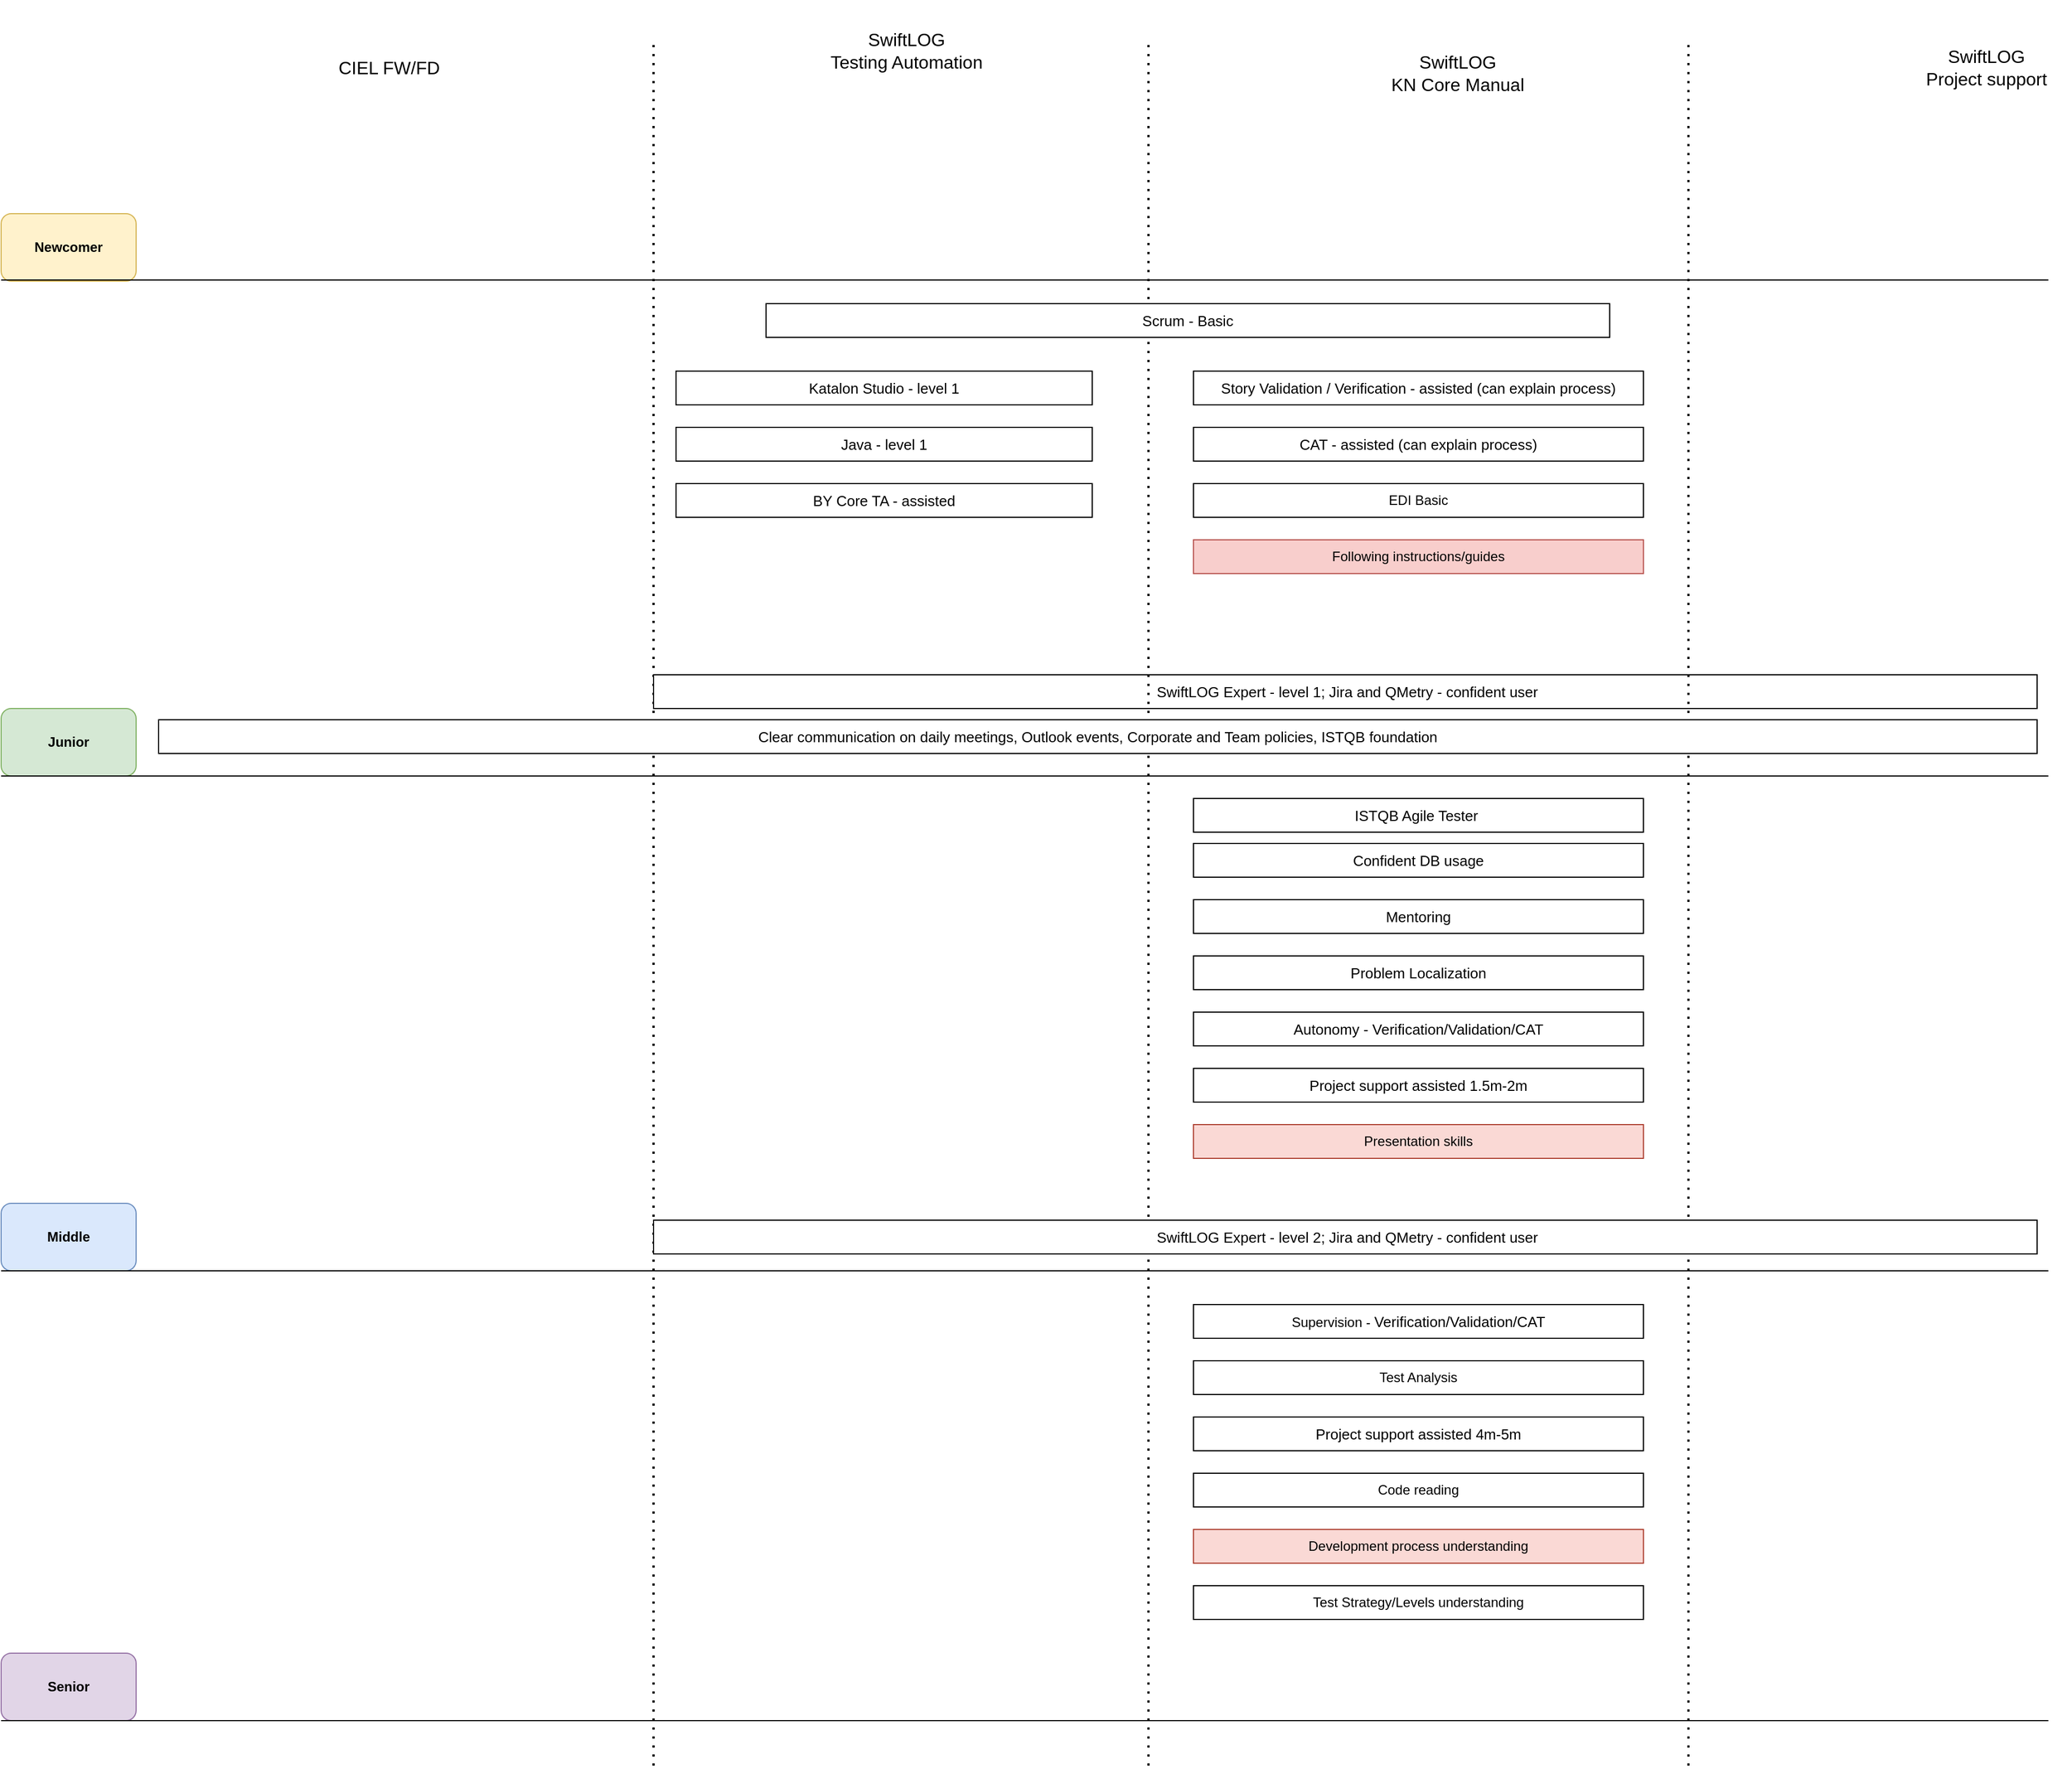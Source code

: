 <mxfile version="14.2.6" type="github">
  <diagram id="ly4MDSIOVdC90xhhTguV" name="Page-1">
    <mxGraphModel dx="2378" dy="1454" grid="1" gridSize="10" guides="1" tooltips="1" connect="1" arrows="1" fold="1" page="1" pageScale="1" pageWidth="1169" pageHeight="827" math="0" shadow="0">
      <root>
        <mxCell id="0" />
        <mxCell id="1" parent="0" />
        <mxCell id="fvxduAXiwiB08SMU0QuC-10" value="Junior" style="rounded=1;whiteSpace=wrap;html=1;fillColor=#d5e8d4;strokeColor=#82b366;fontStyle=1" parent="1" vertex="1">
          <mxGeometry x="-140" y="380" width="120" height="60" as="geometry" />
        </mxCell>
        <mxCell id="fvxduAXiwiB08SMU0QuC-20" value="&lt;div&gt;SwiftLOG&lt;/div&gt;&lt;div&gt;KN Core Manual&lt;br&gt;&lt;/div&gt;" style="text;html=1;strokeColor=none;fillColor=none;align=center;verticalAlign=middle;whiteSpace=wrap;rounded=0;fontSize=16;" parent="1" vertex="1">
          <mxGeometry x="1080" y="-230" width="150" height="90" as="geometry" />
        </mxCell>
        <mxCell id="fvxduAXiwiB08SMU0QuC-21" value="&lt;div&gt;CIEL FW/FD&lt;br&gt;&lt;/div&gt;" style="text;html=1;strokeColor=none;fillColor=none;align=center;verticalAlign=middle;whiteSpace=wrap;rounded=0;fontSize=16;" parent="1" vertex="1">
          <mxGeometry x="120" y="-220" width="170" height="60" as="geometry" />
        </mxCell>
        <mxCell id="fvxduAXiwiB08SMU0QuC-24" value="&lt;div&gt;SwiftLOG&lt;/div&gt;&lt;div&gt;Project support&lt;br&gt;&lt;/div&gt;" style="text;html=1;strokeColor=none;fillColor=none;align=center;verticalAlign=middle;whiteSpace=wrap;rounded=0;fontSize=16;" parent="1" vertex="1">
          <mxGeometry x="1550" y="-235" width="150" height="90" as="geometry" />
        </mxCell>
        <mxCell id="6fR9PWwe6Vml2NNr3BCg-1" value="&lt;div&gt;SwiftLOG&lt;/div&gt;&lt;div&gt;Testing Automation&lt;br&gt;&lt;/div&gt;" style="text;html=1;strokeColor=none;fillColor=none;align=center;verticalAlign=middle;whiteSpace=wrap;rounded=0;fontSize=16;" parent="1" vertex="1">
          <mxGeometry x="590" y="-250" width="150" height="90" as="geometry" />
        </mxCell>
        <mxCell id="6fR9PWwe6Vml2NNr3BCg-2" value="" style="endArrow=none;html=1;exitX=0;exitY=1;exitDx=0;exitDy=0;" parent="1" source="fvxduAXiwiB08SMU0QuC-10" edge="1">
          <mxGeometry width="50" height="50" relative="1" as="geometry">
            <mxPoint x="10" y="440" as="sourcePoint" />
            <mxPoint x="1680" y="440" as="targetPoint" />
          </mxGeometry>
        </mxCell>
        <mxCell id="6fR9PWwe6Vml2NNr3BCg-3" value="Newcomer" style="rounded=1;whiteSpace=wrap;html=1;fillColor=#fff2cc;strokeColor=#d6b656;fontStyle=1" parent="1" vertex="1">
          <mxGeometry x="-140" y="-60" width="120" height="60" as="geometry" />
        </mxCell>
        <mxCell id="6fR9PWwe6Vml2NNr3BCg-5" value="" style="endArrow=none;html=1;exitX=0;exitY=1;exitDx=0;exitDy=0;" parent="1" edge="1">
          <mxGeometry width="50" height="50" relative="1" as="geometry">
            <mxPoint x="-140" y="-1" as="sourcePoint" />
            <mxPoint x="1680" y="-1" as="targetPoint" />
          </mxGeometry>
        </mxCell>
        <mxCell id="6fR9PWwe6Vml2NNr3BCg-6" value="" style="endArrow=none;dashed=1;html=1;dashPattern=1 3;strokeWidth=2;" parent="1" edge="1">
          <mxGeometry width="50" height="50" relative="1" as="geometry">
            <mxPoint x="440" y="1320" as="sourcePoint" />
            <mxPoint x="440" y="-210" as="targetPoint" />
          </mxGeometry>
        </mxCell>
        <mxCell id="6fR9PWwe6Vml2NNr3BCg-7" value="&amp;nbsp;SwiftLOG Expert - level 1; Jira and QMetry - confident user " style="rounded=0;whiteSpace=wrap;html=1;fontSize=13;" parent="1" vertex="1">
          <mxGeometry x="440" y="350" width="1230" height="30" as="geometry" />
        </mxCell>
        <mxCell id="6fR9PWwe6Vml2NNr3BCg-9" value="Middle" style="rounded=1;whiteSpace=wrap;html=1;fillColor=#dae8fc;strokeColor=#6c8ebf;fontStyle=1" parent="1" vertex="1">
          <mxGeometry x="-140" y="820" width="120" height="60" as="geometry" />
        </mxCell>
        <mxCell id="6fR9PWwe6Vml2NNr3BCg-10" value="" style="endArrow=none;html=1;exitX=0;exitY=1;exitDx=0;exitDy=0;" parent="1" source="6fR9PWwe6Vml2NNr3BCg-9" edge="1">
          <mxGeometry width="50" height="50" relative="1" as="geometry">
            <mxPoint x="10" y="880" as="sourcePoint" />
            <mxPoint x="1680" y="880" as="targetPoint" />
          </mxGeometry>
        </mxCell>
        <mxCell id="6fR9PWwe6Vml2NNr3BCg-11" value="Senior" style="rounded=1;whiteSpace=wrap;html=1;fillColor=#e1d5e7;strokeColor=#9673a6;fontStyle=1" parent="1" vertex="1">
          <mxGeometry x="-140" y="1220" width="120" height="60" as="geometry" />
        </mxCell>
        <mxCell id="6fR9PWwe6Vml2NNr3BCg-12" value="" style="endArrow=none;html=1;exitX=0;exitY=1;exitDx=0;exitDy=0;" parent="1" source="6fR9PWwe6Vml2NNr3BCg-11" edge="1">
          <mxGeometry width="50" height="50" relative="1" as="geometry">
            <mxPoint x="10" y="1280" as="sourcePoint" />
            <mxPoint x="1680" y="1280" as="targetPoint" />
          </mxGeometry>
        </mxCell>
        <mxCell id="6fR9PWwe6Vml2NNr3BCg-13" value="" style="endArrow=none;dashed=1;html=1;dashPattern=1 3;strokeWidth=2;" parent="1" edge="1">
          <mxGeometry width="50" height="50" relative="1" as="geometry">
            <mxPoint x="880" y="1320.0" as="sourcePoint" />
            <mxPoint x="880" y="-210" as="targetPoint" />
          </mxGeometry>
        </mxCell>
        <mxCell id="6fR9PWwe6Vml2NNr3BCg-14" value="" style="endArrow=none;dashed=1;html=1;dashPattern=1 3;strokeWidth=2;" parent="1" edge="1">
          <mxGeometry width="50" height="50" relative="1" as="geometry">
            <mxPoint x="1360" y="1320.0" as="sourcePoint" />
            <mxPoint x="1360" y="-210" as="targetPoint" />
          </mxGeometry>
        </mxCell>
        <mxCell id="o-TpeNITcfCAAyTC0CNA-1" value="Scrum - Basic" style="rounded=0;whiteSpace=wrap;html=1;fontSize=13;" parent="1" vertex="1">
          <mxGeometry x="540" y="20" width="750" height="30" as="geometry" />
        </mxCell>
        <mxCell id="o-TpeNITcfCAAyTC0CNA-2" value="Story Validation / Verification - assisted (can explain process)" style="rounded=0;whiteSpace=wrap;html=1;fontSize=13;" parent="1" vertex="1">
          <mxGeometry x="920" y="80" width="400" height="30" as="geometry" />
        </mxCell>
        <mxCell id="o-TpeNITcfCAAyTC0CNA-3" value="CAT - assisted (can explain process)" style="rounded=0;whiteSpace=wrap;html=1;fontSize=13;" parent="1" vertex="1">
          <mxGeometry x="920" y="130" width="400" height="30" as="geometry" />
        </mxCell>
        <mxCell id="o-TpeNITcfCAAyTC0CNA-5" value="Clear communication on daily meetings, Outlook events, Corporate and Team policies, ISTQB foundation " style="rounded=0;whiteSpace=wrap;html=1;fontSize=13;" parent="1" vertex="1">
          <mxGeometry y="390" width="1670" height="30" as="geometry" />
        </mxCell>
        <mxCell id="o-TpeNITcfCAAyTC0CNA-8" value="Katalon Studio - level 1" style="rounded=0;whiteSpace=wrap;html=1;fontSize=13;" parent="1" vertex="1">
          <mxGeometry x="460" y="80" width="370" height="30" as="geometry" />
        </mxCell>
        <mxCell id="o-TpeNITcfCAAyTC0CNA-9" value="Java - level 1" style="rounded=0;whiteSpace=wrap;html=1;fontSize=13;" parent="1" vertex="1">
          <mxGeometry x="460" y="130" width="370" height="30" as="geometry" />
        </mxCell>
        <mxCell id="o-TpeNITcfCAAyTC0CNA-10" value="BY Core TA - assisted" style="rounded=0;whiteSpace=wrap;html=1;fontSize=13;" parent="1" vertex="1">
          <mxGeometry x="460" y="180" width="370" height="30" as="geometry" />
        </mxCell>
        <mxCell id="vtfD7wpbm-6Hu6kyPNYN-1" value="&amp;nbsp;SwiftLOG Expert - level 2; Jira and QMetry - confident user " style="rounded=0;whiteSpace=wrap;html=1;fontSize=13;" parent="1" vertex="1">
          <mxGeometry x="440" y="835" width="1230" height="30" as="geometry" />
        </mxCell>
        <mxCell id="-vzh8exEHkXwTWowG-WA-1" value="EDI Basic" style="rounded=0;whiteSpace=wrap;html=1;" parent="1" vertex="1">
          <mxGeometry x="920" y="180" width="400" height="30" as="geometry" />
        </mxCell>
        <mxCell id="-vzh8exEHkXwTWowG-WA-3" value="ISTQB Agile Tester&amp;nbsp;" style="rounded=0;whiteSpace=wrap;html=1;fontSize=13;" parent="1" vertex="1">
          <mxGeometry x="920" y="460" width="400" height="30" as="geometry" />
        </mxCell>
        <mxCell id="-vzh8exEHkXwTWowG-WA-4" value="Confident DB usage" style="rounded=0;whiteSpace=wrap;html=1;fontSize=13;" parent="1" vertex="1">
          <mxGeometry x="920" y="500" width="400" height="30" as="geometry" />
        </mxCell>
        <mxCell id="-vzh8exEHkXwTWowG-WA-5" value="Mentoring" style="rounded=0;whiteSpace=wrap;html=1;fontSize=13;" parent="1" vertex="1">
          <mxGeometry x="920" y="550" width="400" height="30" as="geometry" />
        </mxCell>
        <mxCell id="-vzh8exEHkXwTWowG-WA-6" value="Problem Localization" style="rounded=0;whiteSpace=wrap;html=1;fontSize=13;" parent="1" vertex="1">
          <mxGeometry x="920" y="600" width="400" height="30" as="geometry" />
        </mxCell>
        <mxCell id="-vzh8exEHkXwTWowG-WA-7" value="Autonomy - Verification/Validation/CAT" style="rounded=0;whiteSpace=wrap;html=1;fontSize=13;" parent="1" vertex="1">
          <mxGeometry x="920" y="650" width="400" height="30" as="geometry" />
        </mxCell>
        <mxCell id="-vzh8exEHkXwTWowG-WA-8" value="Project support assisted 1.5m-2m" style="rounded=0;whiteSpace=wrap;html=1;fontSize=13;" parent="1" vertex="1">
          <mxGeometry x="920" y="700" width="400" height="30" as="geometry" />
        </mxCell>
        <mxCell id="-vzh8exEHkXwTWowG-WA-9" value="Presentation skills" style="rounded=0;whiteSpace=wrap;html=1;fillColor=#fad9d5;strokeColor=#ae4132;" parent="1" vertex="1">
          <mxGeometry x="920" y="750" width="400" height="30" as="geometry" />
        </mxCell>
        <mxCell id="-vzh8exEHkXwTWowG-WA-10" value="Supervision -&amp;nbsp;&lt;span style=&quot;font-size: 13px&quot;&gt;Verification/Validation/CAT&lt;/span&gt;" style="rounded=0;whiteSpace=wrap;html=1;" parent="1" vertex="1">
          <mxGeometry x="920" y="910" width="400" height="30" as="geometry" />
        </mxCell>
        <mxCell id="-vzh8exEHkXwTWowG-WA-11" value="Test Analysis" style="rounded=0;whiteSpace=wrap;html=1;" parent="1" vertex="1">
          <mxGeometry x="920" y="960" width="400" height="30" as="geometry" />
        </mxCell>
        <mxCell id="-vzh8exEHkXwTWowG-WA-12" value="Project support assisted 4m-5m" style="rounded=0;whiteSpace=wrap;html=1;fontSize=13;" parent="1" vertex="1">
          <mxGeometry x="920" y="1010" width="400" height="30" as="geometry" />
        </mxCell>
        <mxCell id="-vzh8exEHkXwTWowG-WA-13" value="Test Strategy/Levels understanding" style="rounded=0;whiteSpace=wrap;html=1;" parent="1" vertex="1">
          <mxGeometry x="920" y="1160" width="400" height="30" as="geometry" />
        </mxCell>
        <mxCell id="-vzh8exEHkXwTWowG-WA-14" value="Code reading" style="rounded=0;whiteSpace=wrap;html=1;" parent="1" vertex="1">
          <mxGeometry x="920" y="1060" width="400" height="30" as="geometry" />
        </mxCell>
        <mxCell id="-vzh8exEHkXwTWowG-WA-15" value="Development process understanding" style="rounded=0;whiteSpace=wrap;html=1;fillColor=#fad9d5;strokeColor=#ae4132;" parent="1" vertex="1">
          <mxGeometry x="920" y="1110" width="400" height="30" as="geometry" />
        </mxCell>
        <mxCell id="Rz55PEiRWAHF8nvDxhTz-1" value="Following instructions/guides" style="rounded=0;whiteSpace=wrap;html=1;fillColor=#f8cecc;strokeColor=#b85450;" parent="1" vertex="1">
          <mxGeometry x="920" y="230" width="400" height="30" as="geometry" />
        </mxCell>
      </root>
    </mxGraphModel>
  </diagram>
</mxfile>
